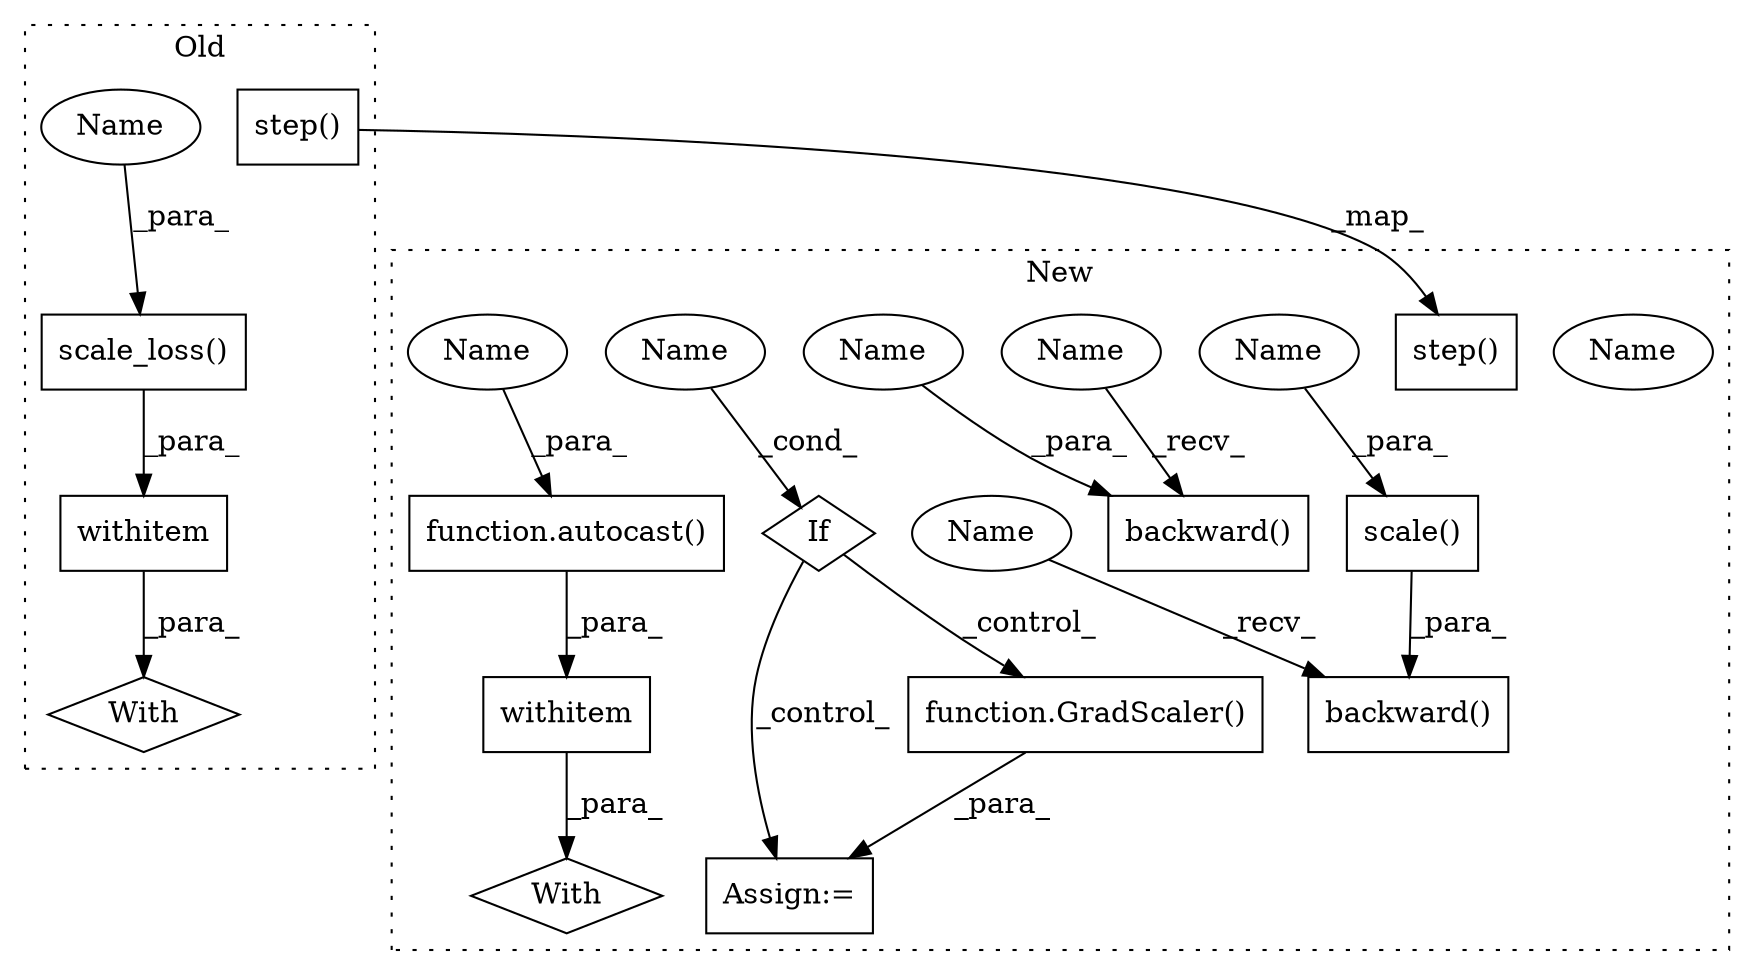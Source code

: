 digraph G {
subgraph cluster0 {
1 [label="With" a="39" s="4805,4813" l="5,65" shape="diamond"];
8 [label="scale_loss()" a="75" s="4810,4840" l="15,1" shape="box"];
12 [label="withitem" a="49" s="4810" l="3" shape="box"];
14 [label="step()" a="75" s="4963" l="16" shape="box"];
16 [label="Name" a="87" s="4831" l="9" shape="ellipse"];
label = "Old";
style="dotted";
}
subgraph cluster1 {
2 [label="function.autocast()" a="75" s="4241,4268" l="9,1" shape="box"];
3 [label="With" a="39" s="4236,4249" l="5,38" shape="diamond"];
4 [label="withitem" a="49" s="4241" l="8" shape="box"];
5 [label="Assign:=" a="68" s="3492" l="3" shape="box"];
6 [label="If" a="96" s="3455" l="3" shape="diamond"];
7 [label="function.GradScaler()" a="75" s="3495" l="12" shape="box"];
9 [label="scale()" a="75" s="4932,4949" l="13,1" shape="box"];
10 [label="backward()" a="75" s="5057,5082" l="21,1" shape="box"];
11 [label="backward()" a="75" s="4911,4950" l="21,1" shape="box"];
13 [label="Name" a="87" s="3458" l="18" shape="ellipse"];
15 [label="step()" a="75" s="5100" l="16" shape="box"];
17 [label="Name" a="87" s="4911" l="11" shape="ellipse"];
18 [label="Name" a="87" s="5057" l="11" shape="ellipse"];
19 [label="Name" a="87" s="4945" l="4" shape="ellipse"];
20 [label="Name" a="87" s="5078" l="4" shape="ellipse"];
21 [label="Name" a="87" s="3458" l="18" shape="ellipse"];
22 [label="Name" a="87" s="4250" l="18" shape="ellipse"];
label = "New";
style="dotted";
}
2 -> 4 [label="_para_"];
4 -> 3 [label="_para_"];
6 -> 5 [label="_control_"];
6 -> 7 [label="_control_"];
7 -> 5 [label="_para_"];
8 -> 12 [label="_para_"];
9 -> 11 [label="_para_"];
12 -> 1 [label="_para_"];
14 -> 15 [label="_map_"];
16 -> 8 [label="_para_"];
17 -> 11 [label="_recv_"];
18 -> 10 [label="_recv_"];
19 -> 9 [label="_para_"];
20 -> 10 [label="_para_"];
21 -> 6 [label="_cond_"];
22 -> 2 [label="_para_"];
}
